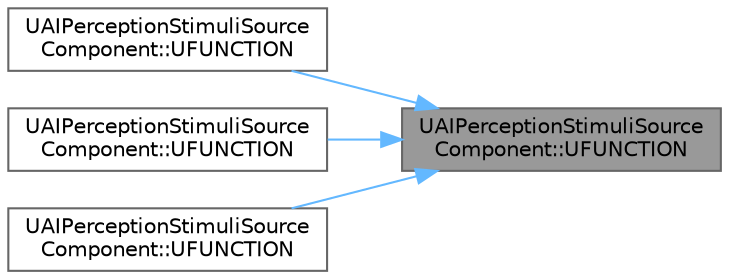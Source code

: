 digraph "UAIPerceptionStimuliSourceComponent::UFUNCTION"
{
 // INTERACTIVE_SVG=YES
 // LATEX_PDF_SIZE
  bgcolor="transparent";
  edge [fontname=Helvetica,fontsize=10,labelfontname=Helvetica,labelfontsize=10];
  node [fontname=Helvetica,fontsize=10,shape=box,height=0.2,width=0.4];
  rankdir="RL";
  Node1 [id="Node000001",label="UAIPerceptionStimuliSource\lComponent::UFUNCTION",height=0.2,width=0.4,color="gray40", fillcolor="grey60", style="filled", fontcolor="black",tooltip="Registers owning actor as source of stimuli for senses specified in RegisterAsSourceForSenses."];
  Node1 -> Node2 [id="edge1_Node000001_Node000002",dir="back",color="steelblue1",style="solid",tooltip=" "];
  Node2 [id="Node000002",label="UAIPerceptionStimuliSource\lComponent::UFUNCTION",height=0.2,width=0.4,color="grey40", fillcolor="white", style="filled",URL="$dc/d29/classUAIPerceptionStimuliSourceComponent.html#a651679baac609ee94be17ccbad78f77d",tooltip="Registers owning actor as source for specified sense class."];
  Node1 -> Node3 [id="edge2_Node000001_Node000003",dir="back",color="steelblue1",style="solid",tooltip=" "];
  Node3 [id="Node000003",label="UAIPerceptionStimuliSource\lComponent::UFUNCTION",height=0.2,width=0.4,color="grey40", fillcolor="white", style="filled",URL="$dc/d29/classUAIPerceptionStimuliSourceComponent.html#a46691270b335f16a47b2406029368718",tooltip="Unregister owning actor from being a source of sense stimuli."];
  Node1 -> Node4 [id="edge3_Node000001_Node000004",dir="back",color="steelblue1",style="solid",tooltip=" "];
  Node4 [id="Node000004",label="UAIPerceptionStimuliSource\lComponent::UFUNCTION",height=0.2,width=0.4,color="grey40", fillcolor="white", style="filled",URL="$dc/d29/classUAIPerceptionStimuliSourceComponent.html#a73773f8f19a73e5f3e8bf8aa434c4ec3",tooltip="Unregisters owning actor from sources list of a specified sense class."];
}
